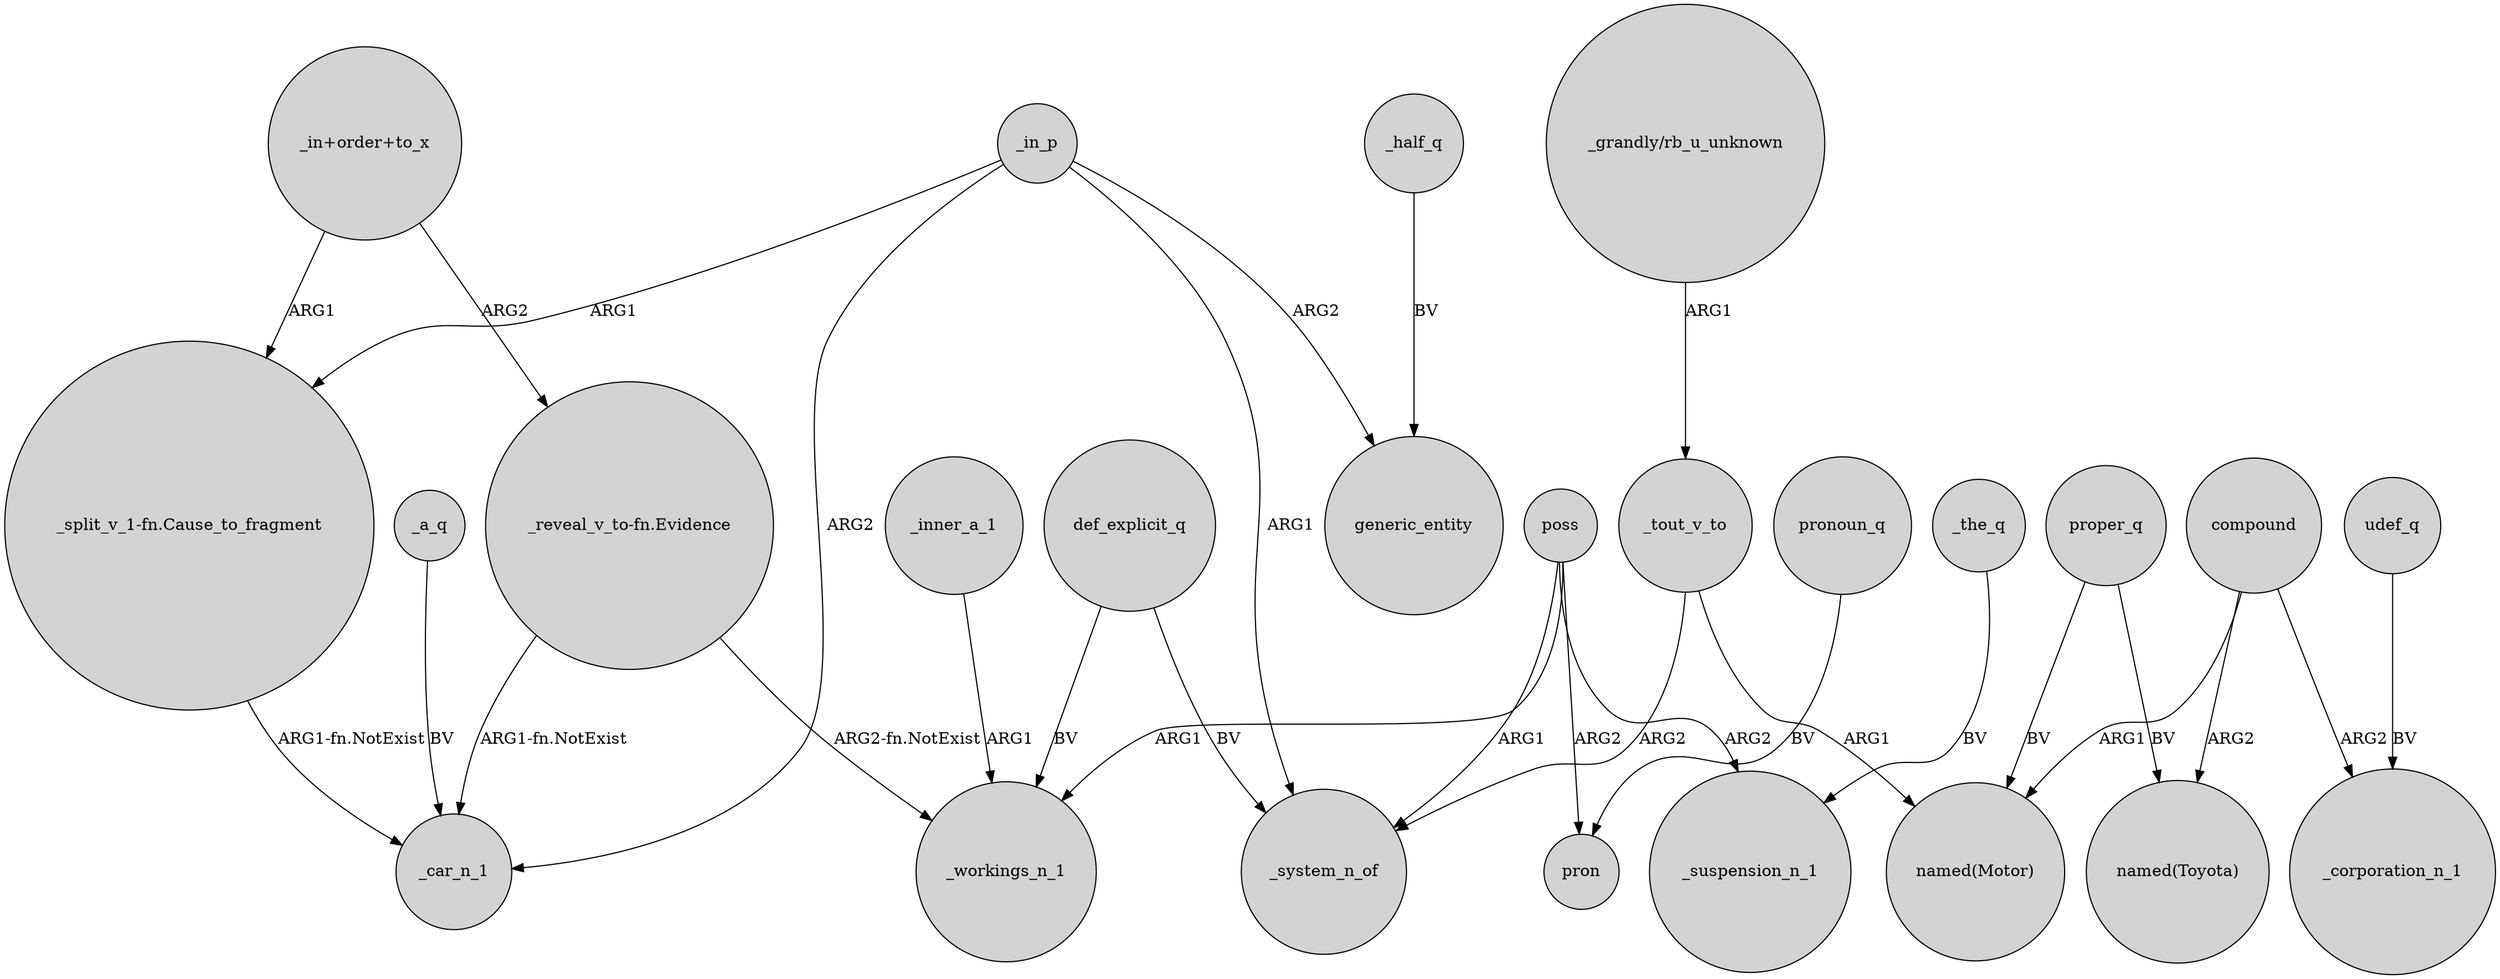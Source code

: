 digraph {
	node [shape=circle style=filled]
	"_grandly/rb_u_unknown" -> _tout_v_to [label=ARG1]
	_in_p -> "_split_v_1-fn.Cause_to_fragment" [label=ARG1]
	_tout_v_to -> _system_n_of [label=ARG2]
	_inner_a_1 -> _workings_n_1 [label=ARG1]
	"_reveal_v_to-fn.Evidence" -> _workings_n_1 [label="ARG2-fn.NotExist"]
	def_explicit_q -> _workings_n_1 [label=BV]
	poss -> _suspension_n_1 [label=ARG2]
	poss -> pron [label=ARG2]
	_the_q -> _suspension_n_1 [label=BV]
	compound -> _corporation_n_1 [label=ARG2]
	poss -> _system_n_of [label=ARG1]
	def_explicit_q -> _system_n_of [label=BV]
	compound -> "named(Motor)" [label=ARG1]
	pronoun_q -> pron [label=BV]
	udef_q -> _corporation_n_1 [label=BV]
	proper_q -> "named(Toyota)" [label=BV]
	proper_q -> "named(Motor)" [label=BV]
	_a_q -> _car_n_1 [label=BV]
	_half_q -> generic_entity [label=BV]
	"_in+order+to_x" -> "_reveal_v_to-fn.Evidence" [label=ARG2]
	_tout_v_to -> "named(Motor)" [label=ARG1]
	"_split_v_1-fn.Cause_to_fragment" -> _car_n_1 [label="ARG1-fn.NotExist"]
	_in_p -> generic_entity [label=ARG2]
	"_reveal_v_to-fn.Evidence" -> _car_n_1 [label="ARG1-fn.NotExist"]
	poss -> _workings_n_1 [label=ARG1]
	"_in+order+to_x" -> "_split_v_1-fn.Cause_to_fragment" [label=ARG1]
	compound -> "named(Toyota)" [label=ARG2]
	_in_p -> _system_n_of [label=ARG1]
	_in_p -> _car_n_1 [label=ARG2]
}
